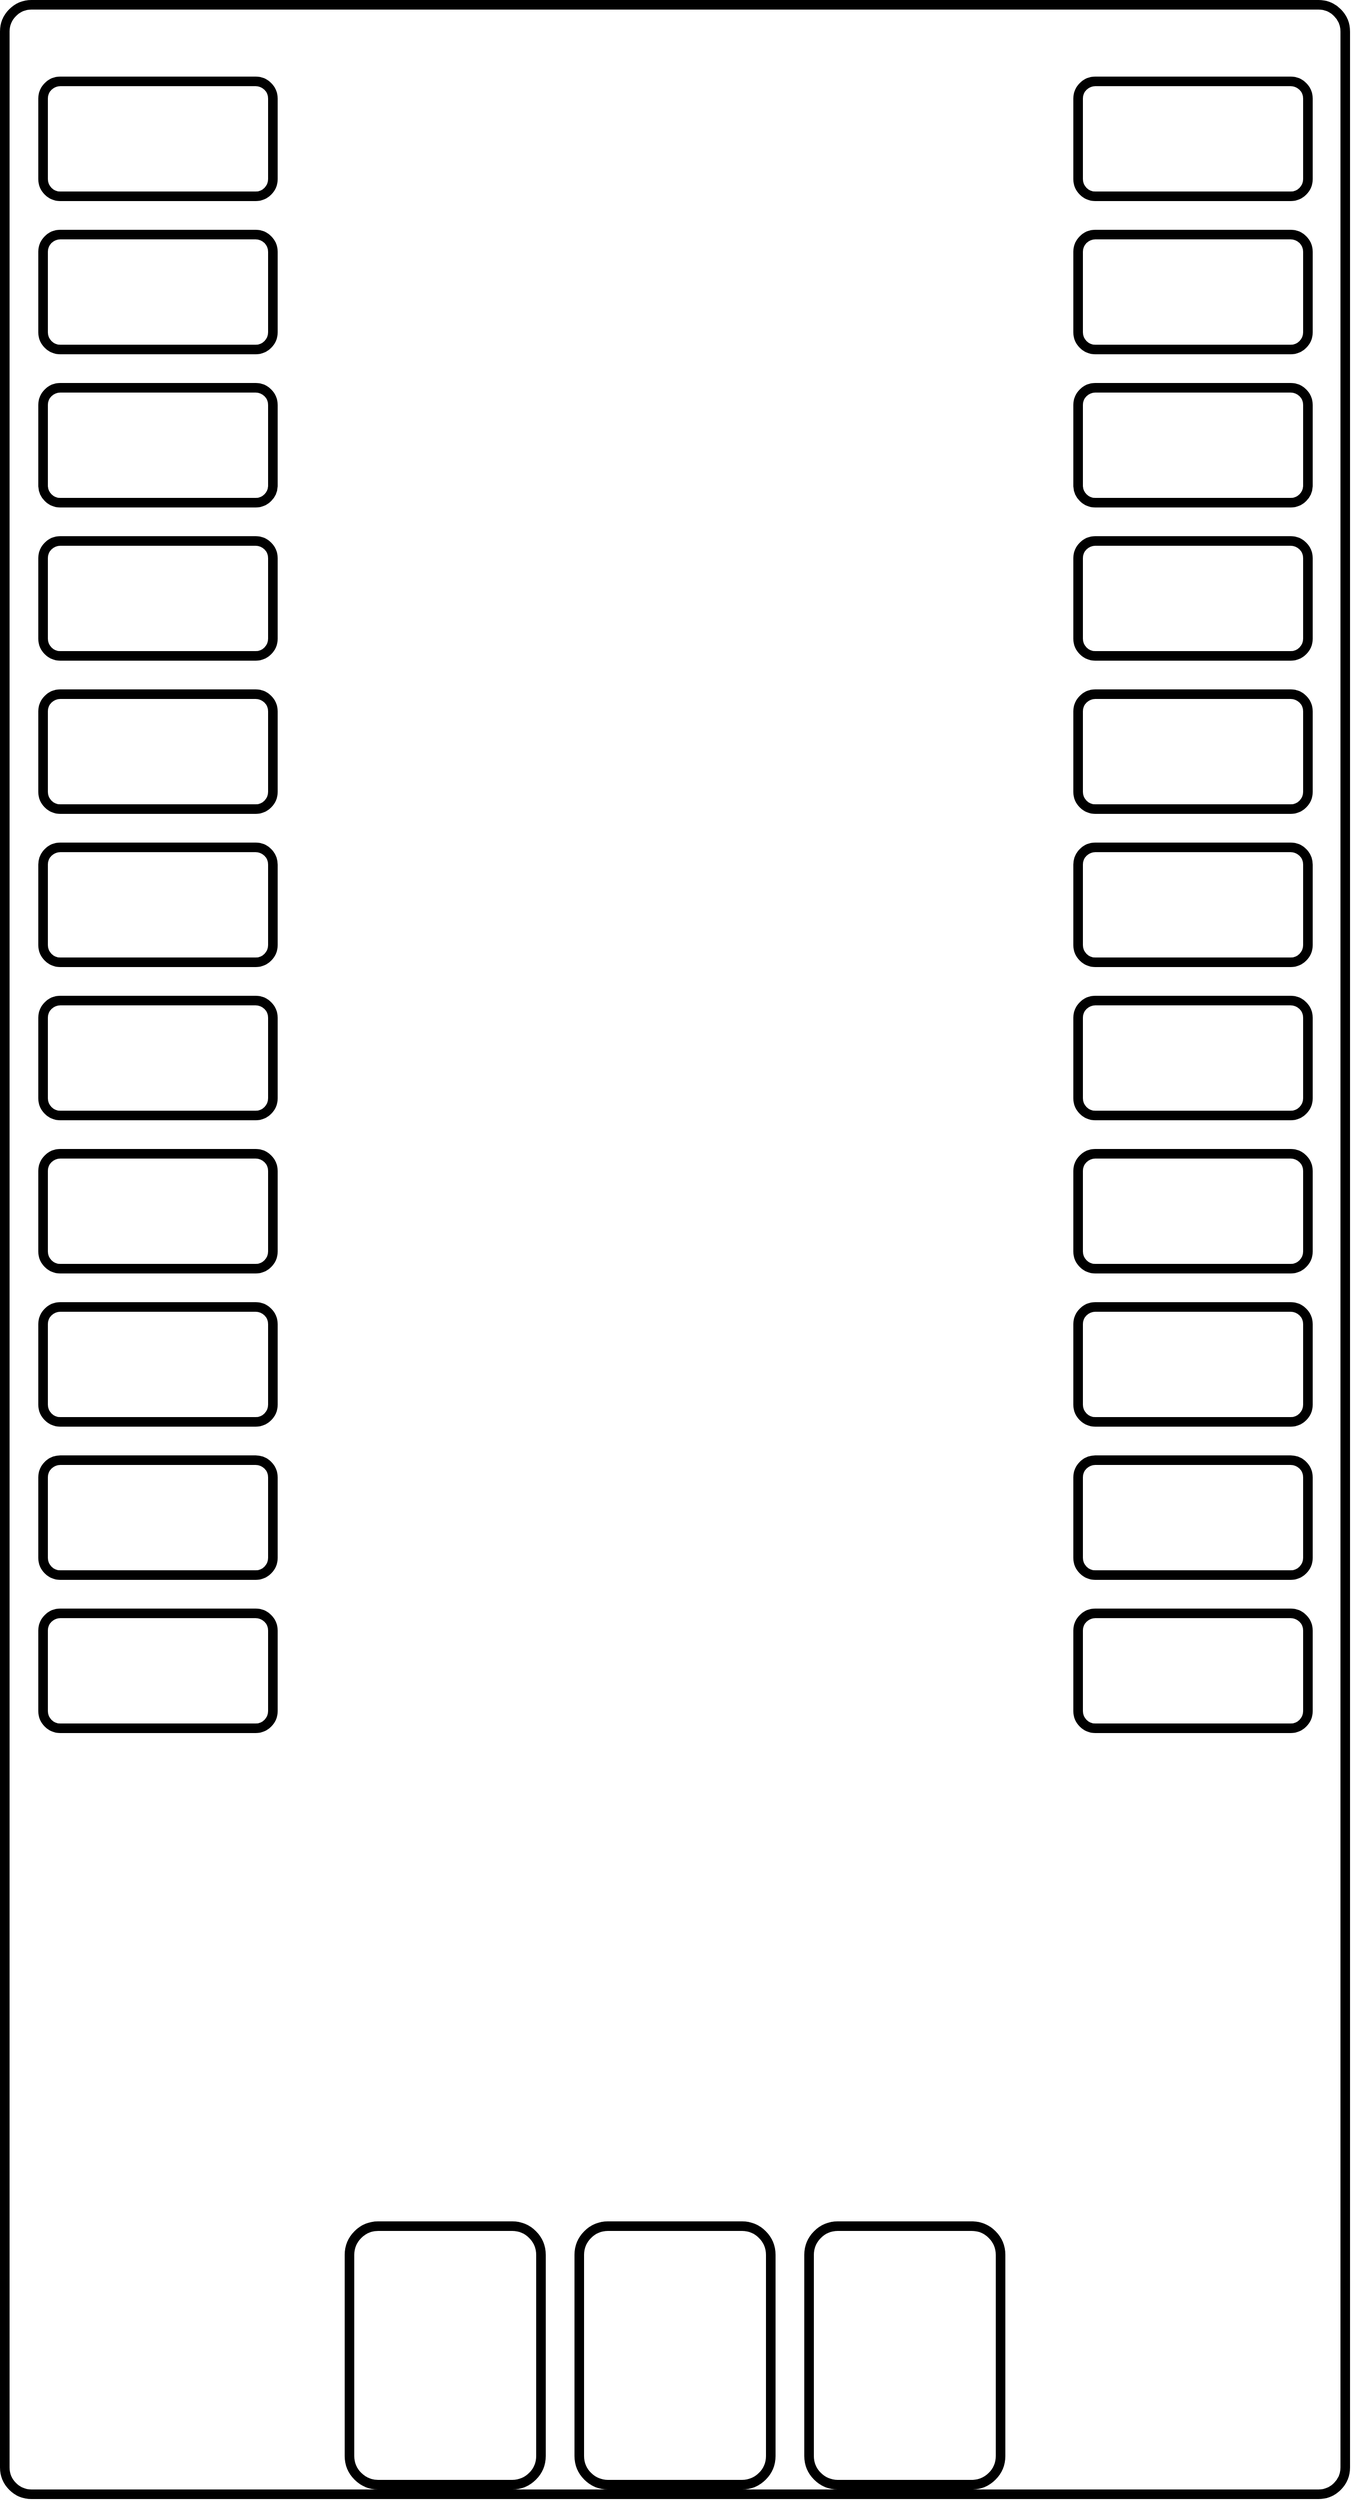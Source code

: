 <mxfile version="13.0.1" type="device"><diagram id="wZhqQqeqwtzVLALFLQs3" name="Page-1"><mxGraphModel dx="7937" dy="4679" grid="1" gridSize="10" guides="1" tooltips="1" connect="1" arrows="1" fold="1" page="1" pageScale="1" pageWidth="827" pageHeight="1169" math="0" shadow="0"><root><mxCell id="0"/><mxCell id="1" parent="0"/><mxCell id="cI20Shr9vBcrgofGFeua-1" value="" style="rounded=1;whiteSpace=wrap;html=1;strokeWidth=10;arcSize=2;fillColor=#FFFFFF;" vertex="1" parent="1"><mxGeometry width="1400" height="2600" as="geometry"/></mxCell><mxCell id="cI20Shr9vBcrgofGFeua-2" value="" style="rounded=1;whiteSpace=wrap;html=1;strokeWidth=10;fillColor=none;" vertex="1" parent="1"><mxGeometry x="40" y="80" width="240" height="120" as="geometry"/></mxCell><mxCell id="cI20Shr9vBcrgofGFeua-3" value="" style="rounded=1;whiteSpace=wrap;html=1;strokeWidth=10;fillColor=none;" vertex="1" parent="1"><mxGeometry x="40" y="240" width="240" height="120" as="geometry"/></mxCell><mxCell id="cI20Shr9vBcrgofGFeua-4" value="" style="rounded=1;whiteSpace=wrap;html=1;strokeWidth=10;fillColor=none;" vertex="1" parent="1"><mxGeometry x="40" y="400" width="240" height="120" as="geometry"/></mxCell><mxCell id="cI20Shr9vBcrgofGFeua-5" value="" style="rounded=1;whiteSpace=wrap;html=1;strokeWidth=10;fillColor=none;" vertex="1" parent="1"><mxGeometry x="40" y="560" width="240" height="120" as="geometry"/></mxCell><mxCell id="cI20Shr9vBcrgofGFeua-6" value="" style="rounded=1;whiteSpace=wrap;html=1;strokeWidth=10;fillColor=none;" vertex="1" parent="1"><mxGeometry x="40" y="720" width="240" height="120" as="geometry"/></mxCell><mxCell id="cI20Shr9vBcrgofGFeua-7" value="" style="rounded=1;whiteSpace=wrap;html=1;strokeWidth=10;fillColor=none;" vertex="1" parent="1"><mxGeometry x="40" y="880" width="240" height="120" as="geometry"/></mxCell><mxCell id="cI20Shr9vBcrgofGFeua-8" value="" style="rounded=1;whiteSpace=wrap;html=1;strokeWidth=10;fillColor=none;" vertex="1" parent="1"><mxGeometry x="40" y="1040" width="240" height="120" as="geometry"/></mxCell><mxCell id="cI20Shr9vBcrgofGFeua-9" value="" style="rounded=1;whiteSpace=wrap;html=1;strokeWidth=10;fillColor=none;" vertex="1" parent="1"><mxGeometry x="40" y="1200" width="240" height="120" as="geometry"/></mxCell><mxCell id="cI20Shr9vBcrgofGFeua-10" value="" style="rounded=1;whiteSpace=wrap;html=1;strokeWidth=10;fillColor=none;" vertex="1" parent="1"><mxGeometry x="40" y="1360" width="240" height="120" as="geometry"/></mxCell><mxCell id="cI20Shr9vBcrgofGFeua-11" value="" style="rounded=1;whiteSpace=wrap;html=1;strokeWidth=10;fillColor=none;" vertex="1" parent="1"><mxGeometry x="40" y="1520" width="240" height="120" as="geometry"/></mxCell><mxCell id="cI20Shr9vBcrgofGFeua-12" value="" style="rounded=1;whiteSpace=wrap;html=1;strokeWidth=10;fillColor=none;" vertex="1" parent="1"><mxGeometry x="40" y="1680" width="240" height="120" as="geometry"/></mxCell><mxCell id="cI20Shr9vBcrgofGFeua-14" value="" style="rounded=1;whiteSpace=wrap;html=1;strokeWidth=10;fillColor=none;" vertex="1" parent="1"><mxGeometry x="1121" y="80" width="240" height="120" as="geometry"/></mxCell><mxCell id="cI20Shr9vBcrgofGFeua-15" value="" style="rounded=1;whiteSpace=wrap;html=1;strokeWidth=10;fillColor=none;" vertex="1" parent="1"><mxGeometry x="1121" y="240" width="240" height="120" as="geometry"/></mxCell><mxCell id="cI20Shr9vBcrgofGFeua-16" value="" style="rounded=1;whiteSpace=wrap;html=1;strokeWidth=10;fillColor=none;" vertex="1" parent="1"><mxGeometry x="1121" y="400" width="240" height="120" as="geometry"/></mxCell><mxCell id="cI20Shr9vBcrgofGFeua-17" value="" style="rounded=1;whiteSpace=wrap;html=1;strokeWidth=10;fillColor=none;" vertex="1" parent="1"><mxGeometry x="1121" y="560" width="240" height="120" as="geometry"/></mxCell><mxCell id="cI20Shr9vBcrgofGFeua-18" value="" style="rounded=1;whiteSpace=wrap;html=1;strokeWidth=10;fillColor=none;" vertex="1" parent="1"><mxGeometry x="1121" y="720" width="240" height="120" as="geometry"/></mxCell><mxCell id="cI20Shr9vBcrgofGFeua-19" value="" style="rounded=1;whiteSpace=wrap;html=1;strokeWidth=10;fillColor=none;" vertex="1" parent="1"><mxGeometry x="1121" y="880" width="240" height="120" as="geometry"/></mxCell><mxCell id="cI20Shr9vBcrgofGFeua-20" value="" style="rounded=1;whiteSpace=wrap;html=1;strokeWidth=10;fillColor=none;" vertex="1" parent="1"><mxGeometry x="1121" y="1040" width="240" height="120" as="geometry"/></mxCell><mxCell id="cI20Shr9vBcrgofGFeua-21" value="" style="rounded=1;whiteSpace=wrap;html=1;strokeWidth=10;fillColor=none;" vertex="1" parent="1"><mxGeometry x="1121" y="1200" width="240" height="120" as="geometry"/></mxCell><mxCell id="cI20Shr9vBcrgofGFeua-22" value="" style="rounded=1;whiteSpace=wrap;html=1;strokeWidth=10;fillColor=none;" vertex="1" parent="1"><mxGeometry x="1121" y="1360" width="240" height="120" as="geometry"/></mxCell><mxCell id="cI20Shr9vBcrgofGFeua-23" value="" style="rounded=1;whiteSpace=wrap;html=1;strokeWidth=10;fillColor=none;" vertex="1" parent="1"><mxGeometry x="1121" y="1520" width="240" height="120" as="geometry"/></mxCell><mxCell id="cI20Shr9vBcrgofGFeua-24" value="" style="rounded=1;whiteSpace=wrap;html=1;strokeWidth=10;fillColor=none;" vertex="1" parent="1"><mxGeometry x="1121" y="1680" width="240" height="120" as="geometry"/></mxCell><mxCell id="cI20Shr9vBcrgofGFeua-25" value="" style="rounded=1;whiteSpace=wrap;html=1;strokeWidth=10;fillColor=none;" vertex="1" parent="1"><mxGeometry x="600" y="2320" width="200" height="270" as="geometry"/></mxCell><mxCell id="cI20Shr9vBcrgofGFeua-26" value="" style="rounded=1;whiteSpace=wrap;html=1;strokeWidth=10;fillColor=none;" vertex="1" parent="1"><mxGeometry x="840" y="2320" width="200" height="270" as="geometry"/></mxCell><mxCell id="cI20Shr9vBcrgofGFeua-27" value="" style="rounded=1;whiteSpace=wrap;html=1;strokeWidth=10;fillColor=none;" vertex="1" parent="1"><mxGeometry x="360" y="2320" width="200" height="270" as="geometry"/></mxCell></root></mxGraphModel></diagram></mxfile>